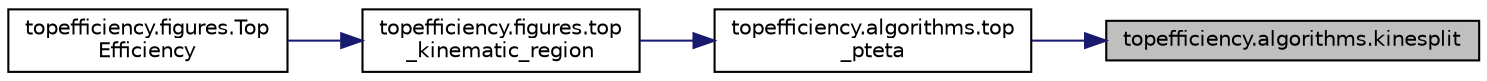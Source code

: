 digraph "topefficiency.algorithms.kinesplit"
{
 // INTERACTIVE_SVG=YES
 // LATEX_PDF_SIZE
  edge [fontname="Helvetica",fontsize="10",labelfontname="Helvetica",labelfontsize="10"];
  node [fontname="Helvetica",fontsize="10",shape=record];
  rankdir="RL";
  Node1 [label="topefficiency.algorithms.kinesplit",height=0.2,width=0.4,color="black", fillcolor="grey75", style="filled", fontcolor="black",tooltip=" "];
  Node1 -> Node2 [dir="back",color="midnightblue",fontsize="10",style="solid",fontname="Helvetica"];
  Node2 [label="topefficiency.algorithms.top\l_pteta",height=0.2,width=0.4,color="black", fillcolor="white", style="filled",URL="$namespacetopefficiency_1_1algorithms.html#a63630b5bb3f8ecbc939e408c9b0a269a",tooltip=" "];
  Node2 -> Node3 [dir="back",color="midnightblue",fontsize="10",style="solid",fontname="Helvetica"];
  Node3 [label="topefficiency.figures.top\l_kinematic_region",height=0.2,width=0.4,color="black", fillcolor="white", style="filled",URL="$namespacetopefficiency_1_1figures.html#a84945958e13f82db53a47ad3c22e7747",tooltip=" "];
  Node3 -> Node4 [dir="back",color="midnightblue",fontsize="10",style="solid",fontname="Helvetica"];
  Node4 [label="topefficiency.figures.Top\lEfficiency",height=0.2,width=0.4,color="black", fillcolor="white", style="filled",URL="$namespacetopefficiency_1_1figures.html#a5435d7325a85d9ffb1c603735368af55",tooltip=" "];
}

